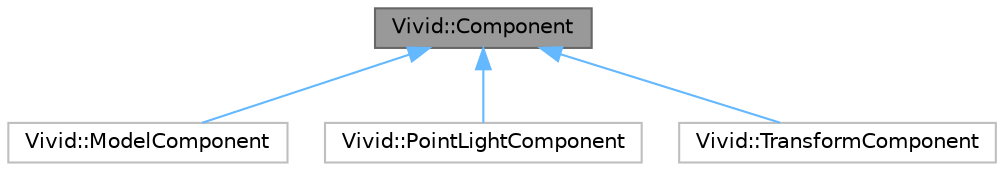 digraph "Vivid::Component"
{
 // LATEX_PDF_SIZE
  bgcolor="transparent";
  edge [fontname=Helvetica,fontsize=10,labelfontname=Helvetica,labelfontsize=10];
  node [fontname=Helvetica,fontsize=10,shape=box,height=0.2,width=0.4];
  Node1 [label="Vivid::Component",height=0.2,width=0.4,color="gray40", fillcolor="grey60", style="filled", fontcolor="black",tooltip=" "];
  Node1 -> Node2 [dir="back",color="steelblue1",style="solid"];
  Node2 [label="Vivid::ModelComponent",height=0.2,width=0.4,color="grey75", fillcolor="white", style="filled",URL="$class_vivid_1_1_model_component.html",tooltip=" "];
  Node1 -> Node3 [dir="back",color="steelblue1",style="solid"];
  Node3 [label="Vivid::PointLightComponent",height=0.2,width=0.4,color="grey75", fillcolor="white", style="filled",URL="$class_vivid_1_1_point_light_component.html",tooltip=" "];
  Node1 -> Node4 [dir="back",color="steelblue1",style="solid"];
  Node4 [label="Vivid::TransformComponent",height=0.2,width=0.4,color="grey75", fillcolor="white", style="filled",URL="$class_vivid_1_1_transform_component.html",tooltip=" "];
}
